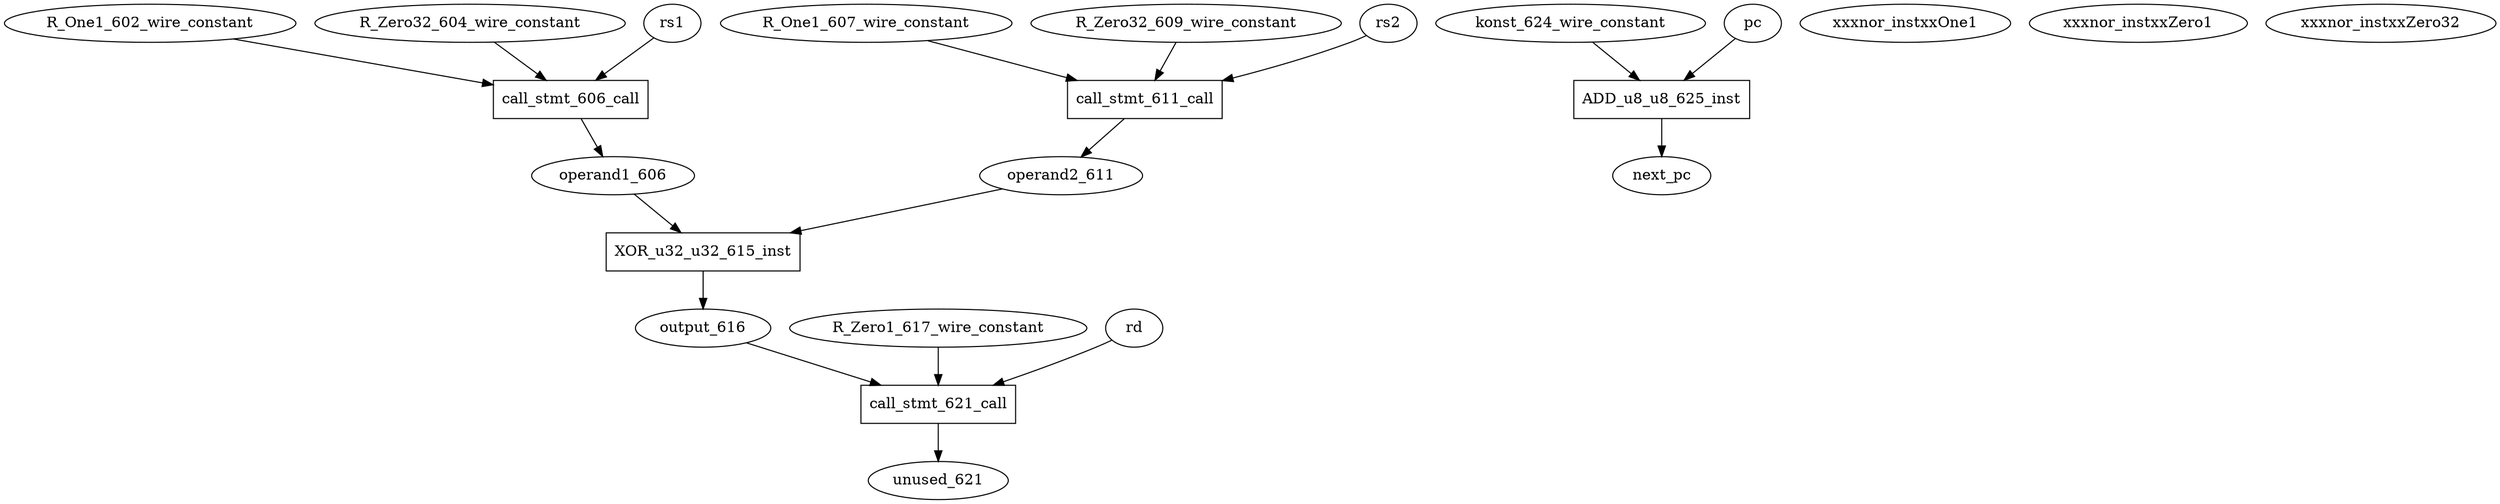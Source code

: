 digraph data_path {
  R_One1_602_wire_constant [shape=ellipse];
  R_One1_607_wire_constant [shape=ellipse];
  R_Zero1_617_wire_constant [shape=ellipse];
  R_Zero32_604_wire_constant [shape=ellipse];
  R_Zero32_609_wire_constant [shape=ellipse];
  konst_624_wire_constant [shape=ellipse];
  operand1_606 [shape=ellipse];
  operand2_611 [shape=ellipse];
  output_616 [shape=ellipse];
  unused_621 [shape=ellipse];
  xxxnor_instxxOne1 [shape=ellipse];
  xxxnor_instxxZero1 [shape=ellipse];
  xxxnor_instxxZero32 [shape=ellipse];
  ADD_u8_u8_625_inst [shape=rectangle];
pc  -> ADD_u8_u8_625_inst;
konst_624_wire_constant  -> ADD_u8_u8_625_inst;
ADD_u8_u8_625_inst -> next_pc;
  XOR_u32_u32_615_inst [shape=rectangle];
operand1_606  -> XOR_u32_u32_615_inst;
operand2_611  -> XOR_u32_u32_615_inst;
XOR_u32_u32_615_inst -> output_616;
  call_stmt_606_call [shape=rectangle];
R_One1_602_wire_constant  -> call_stmt_606_call;
rs1  -> call_stmt_606_call;
R_Zero32_604_wire_constant  -> call_stmt_606_call;
call_stmt_606_call -> operand1_606;
  call_stmt_611_call [shape=rectangle];
R_One1_607_wire_constant  -> call_stmt_611_call;
rs2  -> call_stmt_611_call;
R_Zero32_609_wire_constant  -> call_stmt_611_call;
call_stmt_611_call -> operand2_611;
  call_stmt_621_call [shape=rectangle];
R_Zero1_617_wire_constant  -> call_stmt_621_call;
rd  -> call_stmt_621_call;
output_616  -> call_stmt_621_call;
call_stmt_621_call -> unused_621;
}
